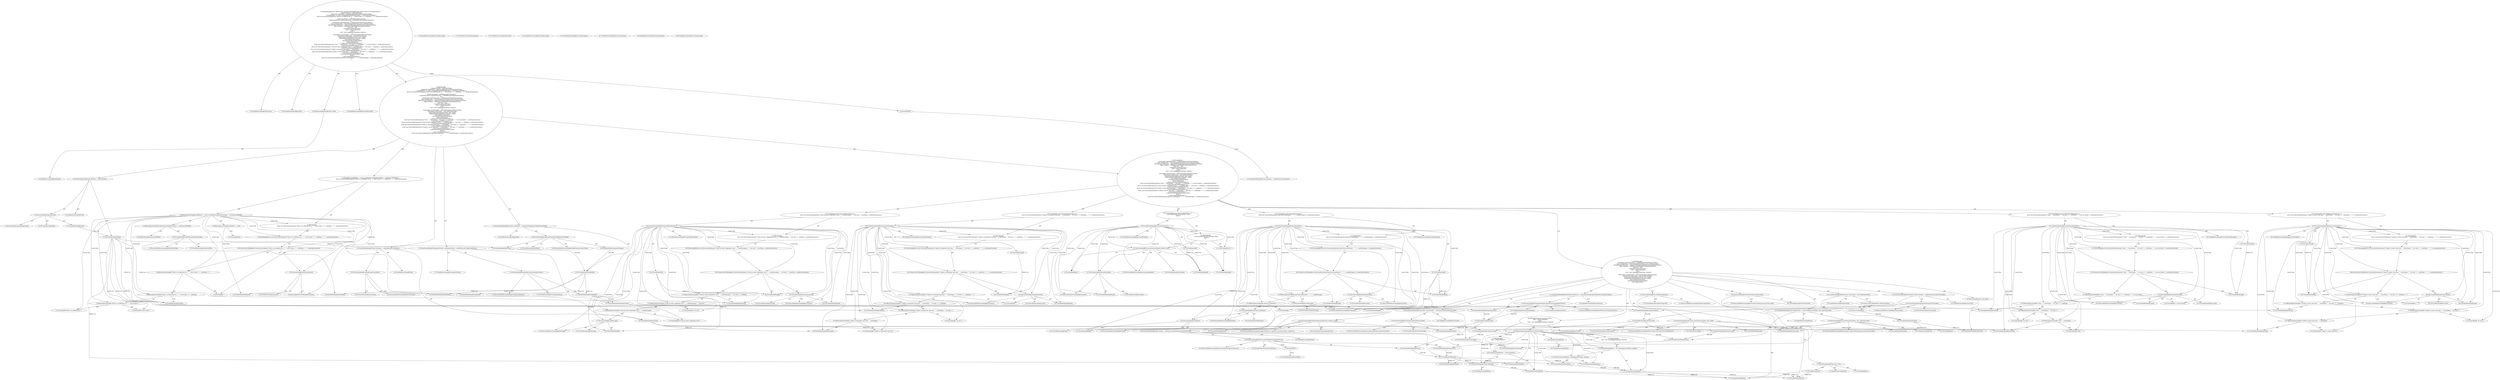 digraph "configureTask#?,BuildElement" {
0 [label="2:CtTypeReferenceImpl@TaskContext" shape=ellipse]
1 [label="2:CtVirtualElement@configureTask" shape=ellipse]
2 [label="2:CtParameterImpl@BuildElement model" shape=ellipse]
3 [label="2:CtTypeReferenceImpl@BuildElement" shape=ellipse]
4 [label="2:CtTypeReferenceImpl@ExecutionException" shape=ellipse]
5 [label="3:CtTypeReferenceImpl@String" shape=ellipse]
6 [label="3:CtExecutableReferenceImpl@getType()" shape=ellipse]
7 [label="3:CtVirtualElement@getType" shape=ellipse]
8 [label="3:CtVariableReadImpl@model" shape=ellipse]
9 [label="3:CtInvocationImpl@model.getType()" shape=ellipse]
10 [label="3:CtVirtualElement@taskType" shape=ellipse]
11 [label="3:CtLocalVariableImpl@String taskType = model.getType()" shape=ellipse]
12 [label="4:CtTypeReferenceImpl@ImportInfo" shape=ellipse]
13 [label="4:CtExecutableReferenceImpl@getDefinition(java.lang.String)" shape=ellipse]
14 [label="4:CtVirtualElement@getDefinition" shape=ellipse]
15 [label="4:CtFieldReadImpl@componentManager" shape=ellipse]
16 [label="4:CtVariableReadImpl@taskType" shape=ellipse]
17 [label="4:CtInvocationImpl@componentManager.getDefinition(taskType)" shape=ellipse]
18 [label="4:CtVirtualElement@taskDefInfo" shape=ellipse]
19 [label="4:CtLocalVariableImpl@ImportInfo taskDefInfo = componentManager.getDefinition(taskType)" shape=ellipse]
20 [label="5:CtVariableReadImpl@taskDefInfo" shape=ellipse]
21 [label="5:CtLiteralImpl@null" shape=ellipse]
22 [label="5:CtBinaryOperatorImpl@(taskDefInfo == null)" shape=ellipse]
23 [label="5:CtExecutableReferenceImpl@getDefinitionType()" shape=ellipse]
24 [label="5:CtVirtualElement@getDefinitionType" shape=ellipse]
25 [label="5:CtVariableReadImpl@taskDefInfo" shape=ellipse]
26 [label="5:CtInvocationImpl@taskDefInfo.getDefinitionType()" shape=ellipse]
27 [label="5:CtFieldReadImpl@AntLibrary.TASKDEF" shape=ellipse]
28 [label="5:CtBinaryOperatorImpl@(taskDefInfo.getDefinitionType() != AntLibrary.TASKDEF)" shape=ellipse]
29 [label="5:CtBinaryOperatorImpl@(taskDefInfo == null) || (taskDefInfo.getDefinitionType() != AntLibrary.TASKDEF)" shape=ellipse]
30 [label="6:CtTypeReferenceImpl@ExecutionException" shape=ellipse]
31 [label="7:CtLiteralImpl@\"There is no defintion for a \"" shape=ellipse]
32 [label="7:CtLiteralImpl@\"task of type <\"" shape=ellipse]
33 [label="7:CtBinaryOperatorImpl@(\"There is no defintion for a \" + \"task of type <\")" shape=ellipse]
34 [label="7:CtVariableReadImpl@taskType" shape=ellipse]
35 [label="7:CtBinaryOperatorImpl@((\"There is no defintion for a \" + \"task of type <\") + taskType)" shape=ellipse]
36 [label="7:CtLiteralImpl@\">\"" shape=ellipse]
37 [label="7:CtBinaryOperatorImpl@((\"There is no defintion for a \" + \"task of type <\") + taskType) + \">\"" shape=ellipse]
38 [label="8:CtExecutableReferenceImpl@getLocation()" shape=ellipse]
39 [label="8:CtVirtualElement@getLocation" shape=ellipse]
40 [label="8:CtVariableReadImpl@model" shape=ellipse]
41 [label="8:CtInvocationImpl@model.getLocation()" shape=ellipse]
42 [label="6:CtConstructorCallImpl@new ExecutionException(((\"There is no defintion for a \" + \"task of type <\") + taskType) + \">\", model.getLocation())" shape=ellipse]
43 [label="6:CtThrowImpl@throw new ExecutionException(((\"There is no defintion for a \" + \"task of type <\") + taskType) + \">\", model.getLocation())" shape=ellipse]
44 [label="5:CtBlockImpl@\{
    throw new ExecutionException(((\"There is no defintion for a \" + \"task of type <\") + taskType) + \">\", model.getLocation());
\}" shape=ellipse]
45 [label="5:CtIfImpl@if ((taskDefInfo == null) || (taskDefInfo.getDefinitionType() != AntLibrary.TASKDEF)) \{
    throw new ExecutionException(((\"There is no defintion for a \" + \"task of type <\") + taskType) + \">\", model.getLocation());
\}" shape=ellipse]
46 [label="10:CtTypeReferenceImpl@String" shape=ellipse]
47 [label="10:CtExecutableReferenceImpl@getClassName()" shape=ellipse]
48 [label="10:CtVirtualElement@getClassName" shape=ellipse]
49 [label="10:CtVariableReadImpl@taskDefInfo" shape=ellipse]
50 [label="10:CtInvocationImpl@taskDefInfo.getClassName()" shape=ellipse]
51 [label="10:CtVirtualElement@className" shape=ellipse]
52 [label="10:CtLocalVariableImpl@String className = taskDefInfo.getClassName()" shape=ellipse]
53 [label="11:CtTypeReferenceImpl@ComponentLibrary" shape=ellipse]
54 [label="11:CtExecutableReferenceImpl@getComponentLibrary()" shape=ellipse]
55 [label="11:CtVirtualElement@getComponentLibrary" shape=ellipse]
56 [label="11:CtVariableReadImpl@taskDefInfo" shape=ellipse]
57 [label="11:CtInvocationImpl@taskDefInfo.getComponentLibrary()" shape=ellipse]
58 [label="11:CtVirtualElement@componentLibrary" shape=ellipse]
59 [label="11:CtLocalVariableImpl@ComponentLibrary componentLibrary = taskDefInfo.getComponentLibrary()" shape=ellipse]
60 [label="13:CtTypeReferenceImpl@ClassLoader" shape=ellipse]
61 [label="13:CtExecutableReferenceImpl@getClassLoader()" shape=ellipse]
62 [label="13:CtVirtualElement@getClassLoader" shape=ellipse]
63 [label="13:CtVariableReadImpl@componentLibrary" shape=ellipse]
64 [label="13:CtInvocationImpl@componentLibrary.getClassLoader()" shape=ellipse]
65 [label="13:CtVirtualElement@taskClassLoader" shape=ellipse]
66 [label="13:CtLocalVariableImpl@ClassLoader taskClassLoader = componentLibrary.getClassLoader()" shape=ellipse]
67 [label="14:CtTypeReferenceImpl@Class" shape=ellipse]
68 [label="14:CtExecutableReferenceImpl@forName(java.lang.String,boolean,java.lang.ClassLoader)" shape=ellipse]
69 [label="14:CtVirtualElement@forName" shape=ellipse]
70 [label="14:CtTypeAccessImpl@Class" shape=ellipse]
71 [label="14:CtVariableReadImpl@className" shape=ellipse]
72 [label="14:CtLiteralImpl@true" shape=ellipse]
73 [label="14:CtVariableReadImpl@taskClassLoader" shape=ellipse]
74 [label="14:CtInvocationImpl@Class.forName(className, true, taskClassLoader)" shape=ellipse]
75 [label="14:CtVirtualElement@elementClass" shape=ellipse]
76 [label="14:CtLocalVariableImpl@Class elementClass = Class.forName(className, true, taskClassLoader)" shape=ellipse]
77 [label="15:CtTypeReferenceImpl@AntLibFactory" shape=ellipse]
78 [label="15:CtExecutableReferenceImpl@getLibFactory(ComponentLibrary)" shape=ellipse]
79 [label="15:CtVirtualElement@getLibFactory" shape=ellipse]
80 [label="15:CtFieldReadImpl@componentManager" shape=ellipse]
81 [label="15:CtVariableReadImpl@componentLibrary" shape=ellipse]
82 [label="15:CtInvocationImpl@componentManager.getLibFactory(componentLibrary)" shape=ellipse]
83 [label="15:CtVirtualElement@libFactory" shape=ellipse]
84 [label="15:CtLocalVariableImpl@AntLibFactory libFactory = componentManager.getLibFactory(componentLibrary)" shape=ellipse]
85 [label="16:CtTypeReferenceImpl@Object" shape=ellipse]
86 [label="16:CtExecutableReferenceImpl@createTaskInstance(java.lang.Class)" shape=ellipse]
87 [label="16:CtVirtualElement@createTaskInstance" shape=ellipse]
88 [label="16:CtVariableReadImpl@libFactory" shape=ellipse]
89 [label="16:CtVariableReadImpl@elementClass" shape=ellipse]
90 [label="16:CtInvocationImpl@libFactory.createTaskInstance(elementClass)" shape=ellipse]
91 [label="16:CtVirtualElement@element" shape=ellipse]
92 [label="16:CtLocalVariableImpl@Object element = libFactory.createTaskInstance(elementClass)" shape=ellipse]
93 [label="17:CtTypeReferenceImpl@Task" shape=ellipse]
94 [label="17:CtLiteralImpl@null" shape=ellipse]
95 [label="17:CtVirtualElement@task" shape=ellipse]
96 [label="17:CtLocalVariableImpl@Task task = null" shape=ellipse]
97 [label="18:CtVariableReadImpl@element" shape=ellipse]
98 [label="18:CtTypeAccessImpl@Task" shape=ellipse]
99 [label="18:CtTypeReferenceImpl@Task" shape=ellipse]
100 [label="18:CtBinaryOperatorImpl@element instanceof Task" shape=ellipse]
101 [label="19:CtVariableWriteImpl@task" shape=ellipse]
102 [label="19:CtVariableReadImpl@((Task) (element))" shape=ellipse]
103 [label="19:CtTypeReferenceImpl@Task" shape=ellipse]
104 [label="19:CtAssignmentImpl@task = ((Task) (element))" shape=ellipse]
105 [label="18:CtBlockImpl@\{
    task = ((Task) (element));
\}" shape=ellipse]
106 [label="21:CtVariableWriteImpl@task" shape=ellipse]
107 [label="21:CtTypeReferenceImpl@TaskAdapter" shape=ellipse]
108 [label="21:CtVariableReadImpl@taskType" shape=ellipse]
109 [label="21:CtVariableReadImpl@element" shape=ellipse]
110 [label="21:CtConstructorCallImpl@new TaskAdapter(taskType, element)" shape=ellipse]
111 [label="21:CtAssignmentImpl@task = new TaskAdapter(taskType, element)" shape=ellipse]
112 [label="20:CtBlockImpl@\{
    task = new TaskAdapter(taskType, element);
\}" shape=ellipse]
113 [label="18:CtIfImpl@if (element instanceof Task) \{
    task = ((Task) (element));
\} else \{
    task = new TaskAdapter(taskType, element);
\}" shape=ellipse]
114 [label="23:CtTypeReferenceImpl@ClassLoader" shape=ellipse]
115 [label="23:CtExecutableReferenceImpl@setContextLoader(java.lang.ClassLoader)" shape=ellipse]
116 [label="23:CtVirtualElement@setContextLoader" shape=ellipse]
117 [label="23:CtVariableReadImpl@taskClassLoader" shape=ellipse]
118 [label="23:CtInvocationImpl@setContextLoader(taskClassLoader)" shape=ellipse]
119 [label="23:CtVirtualElement@currentLoader" shape=ellipse]
120 [label="23:CtLocalVariableImpl@ClassLoader currentLoader = setContextLoader(taskClassLoader)" shape=ellipse]
121 [label="24:CtTypeReferenceImpl@TaskContext" shape=ellipse]
122 [label="24:CtTypeReferenceImpl@TaskContext" shape=ellipse]
123 [label="24:CtThisAccessImpl@this" shape=ellipse]
124 [label="24:CtConstructorCallImpl@new TaskContext(this)" shape=ellipse]
125 [label="24:CtVirtualElement@taskContext" shape=ellipse]
126 [label="24:CtLocalVariableImpl@TaskContext taskContext = new TaskContext(this)" shape=ellipse]
127 [label="25:CtExecutableReferenceImpl@init(java.lang.ClassLoader,Task,BuildElement)" shape=ellipse]
128 [label="25:CtVirtualElement@init" shape=ellipse]
129 [label="25:CtVariableReadImpl@taskContext" shape=ellipse]
130 [label="25:CtVariableReadImpl@taskClassLoader" shape=ellipse]
131 [label="25:CtVariableReadImpl@task" shape=ellipse]
132 [label="25:CtVariableReadImpl@model" shape=ellipse]
133 [label="25:CtInvocationImpl@taskContext.init(taskClassLoader, task, model)" shape=ellipse]
134 [label="26:CtExecutableReferenceImpl@configureElement(<unknown>,java.lang.Object,<unknown>)" shape=ellipse]
135 [label="26:CtVirtualElement@configureElement" shape=ellipse]
136 [label="26:CtVariableReadImpl@libFactory" shape=ellipse]
137 [label="26:CtVariableReadImpl@element" shape=ellipse]
138 [label="26:CtVariableReadImpl@model" shape=ellipse]
139 [label="26:CtInvocationImpl@configureElement(libFactory, element, model)" shape=ellipse]
140 [label="27:CtExecutableReferenceImpl@validateComponent()" shape=ellipse]
141 [label="27:CtVirtualElement@validateComponent" shape=ellipse]
142 [label="27:CtVariableReadImpl@task" shape=ellipse]
143 [label="27:CtInvocationImpl@task.validateComponent()" shape=ellipse]
144 [label="28:CtExecutableReferenceImpl@setContextLoader(java.lang.ClassLoader)" shape=ellipse]
145 [label="28:CtVirtualElement@setContextLoader" shape=ellipse]
146 [label="28:CtVariableReadImpl@currentLoader" shape=ellipse]
147 [label="28:CtInvocationImpl@setContextLoader(currentLoader)" shape=ellipse]
148 [label="29:CtVariableReadImpl@taskContext" shape=ellipse]
149 [label="29:CtReturnImpl@return taskContext" shape=ellipse]
150 [label="12:CtBlockImpl@\{
    ClassLoader taskClassLoader = componentLibrary.getClassLoader();
    Class elementClass = Class.forName(className, true, taskClassLoader);
    AntLibFactory libFactory = componentManager.getLibFactory(componentLibrary);
    Object element = libFactory.createTaskInstance(elementClass);
    Task task = null;
    if (element instanceof Task) \{
        task = ((Task) (element));
    \} else \{
        task = new TaskAdapter(taskType, element);
    \}
    ClassLoader currentLoader = setContextLoader(taskClassLoader);
    TaskContext taskContext = new TaskContext(this);
    taskContext.init(taskClassLoader, task, model);
    configureElement(libFactory, element, model);
    task.validateComponent();
    setContextLoader(currentLoader);
    return taskContext;
\}" shape=ellipse]
151 [label="30:CtVirtualElement@e" shape=ellipse]
152 [label="30:CtTypeReferenceImpl@ClassNotFoundException" shape=ellipse]
153 [label="30:CtCatchVariableImpl@ClassNotFoundException e" shape=ellipse]
154 [label="31:CtTypeReferenceImpl@ExecutionException" shape=ellipse]
155 [label="32:CtLiteralImpl@\"Class \"" shape=ellipse]
156 [label="32:CtVariableReadImpl@className" shape=ellipse]
157 [label="32:CtBinaryOperatorImpl@(\"Class \" + className)" shape=ellipse]
158 [label="32:CtLiteralImpl@\" for task <\"" shape=ellipse]
159 [label="32:CtBinaryOperatorImpl@((\"Class \" + className) + \" for task <\")" shape=ellipse]
160 [label="32:CtVariableReadImpl@taskType" shape=ellipse]
161 [label="32:CtBinaryOperatorImpl@(((\"Class \" + className) + \" for task <\") + taskType)" shape=ellipse]
162 [label="32:CtLiteralImpl@\"> was not found\"" shape=ellipse]
163 [label="32:CtBinaryOperatorImpl@(((\"Class \" + className) + \" for task <\") + taskType) + \"> was not found\"" shape=ellipse]
164 [label="33:CtVariableReadImpl@e" shape=ellipse]
165 [label="34:CtExecutableReferenceImpl@getLocation()" shape=ellipse]
166 [label="34:CtVirtualElement@getLocation" shape=ellipse]
167 [label="34:CtVariableReadImpl@model" shape=ellipse]
168 [label="34:CtInvocationImpl@model.getLocation()" shape=ellipse]
169 [label="31:CtConstructorCallImpl@new ExecutionException((((\"Class \" + className) + \" for task <\") + taskType) + \"> was not found\", e, model.getLocation())" shape=ellipse]
170 [label="31:CtThrowImpl@throw new ExecutionException((((\"Class \" + className) + \" for task <\") + taskType) + \"> was not found\", e, model.getLocation())" shape=ellipse]
171 [label="30:CtBlockImpl@\{
    throw new ExecutionException((((\"Class \" + className) + \" for task <\") + taskType) + \"> was not found\", e, model.getLocation());
\}" shape=ellipse]
172 [label="30:CtCatchImpl@ catch (ClassNotFoundException e) \{
    throw new ExecutionException((((\"Class \" + className) + \" for task <\") + taskType) + \"> was not found\", e, model.getLocation());
\}" shape=ellipse]
173 [label="35:CtVirtualElement@e" shape=ellipse]
174 [label="35:CtTypeReferenceImpl@NoClassDefFoundError" shape=ellipse]
175 [label="35:CtCatchVariableImpl@NoClassDefFoundError e" shape=ellipse]
176 [label="36:CtTypeReferenceImpl@ExecutionException" shape=ellipse]
177 [label="37:CtLiteralImpl@\"Could not load a dependent class (\"" shape=ellipse]
178 [label="37:CtExecutableReferenceImpl@getMessage()" shape=ellipse]
179 [label="37:CtVirtualElement@getMessage" shape=ellipse]
180 [label="37:CtVariableReadImpl@e" shape=ellipse]
181 [label="37:CtInvocationImpl@e.getMessage()" shape=ellipse]
182 [label="37:CtBinaryOperatorImpl@(\"Could not load a dependent class (\" + e.getMessage())" shape=ellipse]
183 [label="37:CtLiteralImpl@\") for task \"" shape=ellipse]
184 [label="37:CtBinaryOperatorImpl@((\"Could not load a dependent class (\" + e.getMessage()) + \") for task \")" shape=ellipse]
185 [label="37:CtVariableReadImpl@taskType" shape=ellipse]
186 [label="37:CtBinaryOperatorImpl@((\"Could not load a dependent class (\" + e.getMessage()) + \") for task \") + taskType" shape=ellipse]
187 [label="38:CtVariableReadImpl@e" shape=ellipse]
188 [label="39:CtExecutableReferenceImpl@getLocation()" shape=ellipse]
189 [label="39:CtVirtualElement@getLocation" shape=ellipse]
190 [label="39:CtVariableReadImpl@model" shape=ellipse]
191 [label="39:CtInvocationImpl@model.getLocation()" shape=ellipse]
192 [label="36:CtConstructorCallImpl@new ExecutionException(((\"Could not load a dependent class (\" + e.getMessage()) + \") for task \") + taskType, e, model.getLocation())" shape=ellipse]
193 [label="36:CtThrowImpl@throw new ExecutionException(((\"Could not load a dependent class (\" + e.getMessage()) + \") for task \") + taskType, e, model.getLocation())" shape=ellipse]
194 [label="35:CtBlockImpl@\{
    throw new ExecutionException(((\"Could not load a dependent class (\" + e.getMessage()) + \") for task \") + taskType, e, model.getLocation());
\}" shape=ellipse]
195 [label="35:CtCatchImpl@ catch (NoClassDefFoundError e) \{
    throw new ExecutionException(((\"Could not load a dependent class (\" + e.getMessage()) + \") for task \") + taskType, e, model.getLocation());
\}" shape=ellipse]
196 [label="40:CtVirtualElement@e" shape=ellipse]
197 [label="40:CtTypeReferenceImpl@InstantiationException" shape=ellipse]
198 [label="40:CtCatchVariableImpl@InstantiationException e" shape=ellipse]
199 [label="41:CtTypeReferenceImpl@ExecutionException" shape=ellipse]
200 [label="42:CtLiteralImpl@\"Unable to instantiate task class \"" shape=ellipse]
201 [label="42:CtVariableReadImpl@className" shape=ellipse]
202 [label="42:CtBinaryOperatorImpl@(\"Unable to instantiate task class \" + className)" shape=ellipse]
203 [label="42:CtLiteralImpl@\" for task <\"" shape=ellipse]
204 [label="42:CtBinaryOperatorImpl@((\"Unable to instantiate task class \" + className) + \" for task <\")" shape=ellipse]
205 [label="42:CtVariableReadImpl@taskType" shape=ellipse]
206 [label="42:CtBinaryOperatorImpl@(((\"Unable to instantiate task class \" + className) + \" for task <\") + taskType)" shape=ellipse]
207 [label="42:CtLiteralImpl@\">\"" shape=ellipse]
208 [label="42:CtBinaryOperatorImpl@(((\"Unable to instantiate task class \" + className) + \" for task <\") + taskType) + \">\"" shape=ellipse]
209 [label="43:CtVariableReadImpl@e" shape=ellipse]
210 [label="44:CtExecutableReferenceImpl@getLocation()" shape=ellipse]
211 [label="44:CtVirtualElement@getLocation" shape=ellipse]
212 [label="44:CtVariableReadImpl@model" shape=ellipse]
213 [label="44:CtInvocationImpl@model.getLocation()" shape=ellipse]
214 [label="41:CtConstructorCallImpl@new ExecutionException((((\"Unable to instantiate task class \" + className) + \" for task <\") + taskType) + \">\", e, model.getLocation())" shape=ellipse]
215 [label="41:CtThrowImpl@throw new ExecutionException((((\"Unable to instantiate task class \" + className) + \" for task <\") + taskType) + \">\", e, model.getLocation())" shape=ellipse]
216 [label="40:CtBlockImpl@\{
    throw new ExecutionException((((\"Unable to instantiate task class \" + className) + \" for task <\") + taskType) + \">\", e, model.getLocation());
\}" shape=ellipse]
217 [label="40:CtCatchImpl@ catch (InstantiationException e) \{
    throw new ExecutionException((((\"Unable to instantiate task class \" + className) + \" for task <\") + taskType) + \">\", e, model.getLocation());
\}" shape=ellipse]
218 [label="45:CtVirtualElement@e" shape=ellipse]
219 [label="45:CtTypeReferenceImpl@IllegalAccessException" shape=ellipse]
220 [label="45:CtCatchVariableImpl@IllegalAccessException e" shape=ellipse]
221 [label="46:CtTypeReferenceImpl@ExecutionException" shape=ellipse]
222 [label="47:CtLiteralImpl@\"Unable to access task class \"" shape=ellipse]
223 [label="47:CtVariableReadImpl@className" shape=ellipse]
224 [label="47:CtBinaryOperatorImpl@(\"Unable to access task class \" + className)" shape=ellipse]
225 [label="47:CtLiteralImpl@\" for task <\"" shape=ellipse]
226 [label="47:CtBinaryOperatorImpl@((\"Unable to access task class \" + className) + \" for task <\")" shape=ellipse]
227 [label="47:CtVariableReadImpl@taskType" shape=ellipse]
228 [label="47:CtBinaryOperatorImpl@(((\"Unable to access task class \" + className) + \" for task <\") + taskType)" shape=ellipse]
229 [label="47:CtLiteralImpl@\">\"" shape=ellipse]
230 [label="47:CtBinaryOperatorImpl@(((\"Unable to access task class \" + className) + \" for task <\") + taskType) + \">\"" shape=ellipse]
231 [label="48:CtVariableReadImpl@e" shape=ellipse]
232 [label="49:CtExecutableReferenceImpl@getLocation()" shape=ellipse]
233 [label="49:CtVirtualElement@getLocation" shape=ellipse]
234 [label="49:CtVariableReadImpl@model" shape=ellipse]
235 [label="49:CtInvocationImpl@model.getLocation()" shape=ellipse]
236 [label="46:CtConstructorCallImpl@new ExecutionException((((\"Unable to access task class \" + className) + \" for task <\") + taskType) + \">\", e, model.getLocation())" shape=ellipse]
237 [label="46:CtThrowImpl@throw new ExecutionException((((\"Unable to access task class \" + className) + \" for task <\") + taskType) + \">\", e, model.getLocation())" shape=ellipse]
238 [label="45:CtBlockImpl@\{
    throw new ExecutionException((((\"Unable to access task class \" + className) + \" for task <\") + taskType) + \">\", e, model.getLocation());
\}" shape=ellipse]
239 [label="45:CtCatchImpl@ catch (IllegalAccessException e) \{
    throw new ExecutionException((((\"Unable to access task class \" + className) + \" for task <\") + taskType) + \">\", e, model.getLocation());
\}" shape=ellipse]
240 [label="50:CtVirtualElement@e" shape=ellipse]
241 [label="50:CtTypeReferenceImpl@ExecutionException" shape=ellipse]
242 [label="50:CtCatchVariableImpl@ExecutionException e" shape=ellipse]
243 [label="51:CtExecutableReferenceImpl@setLocation(boolean)" shape=ellipse]
244 [label="51:CtVirtualElement@setLocation" shape=ellipse]
245 [label="51:CtVariableReadImpl@e" shape=ellipse]
246 [label="51:CtExecutableReferenceImpl@getLocation()" shape=ellipse]
247 [label="51:CtVirtualElement@getLocation" shape=ellipse]
248 [label="51:CtVariableReadImpl@model" shape=ellipse]
249 [label="51:CtInvocationImpl@model.getLocation()" shape=ellipse]
250 [label="51:CtLiteralImpl@false" shape=ellipse]
251 [label="51:CtInvocationImpl@e.setLocation(model.getLocation(), false)" shape=ellipse]
252 [label="52:CtVariableReadImpl@e" shape=ellipse]
253 [label="52:CtThrowImpl@throw e" shape=ellipse]
254 [label="50:CtBlockImpl@\{
    e.setLocation(model.getLocation(), false);
    throw e;
\}" shape=ellipse]
255 [label="50:CtCatchImpl@ catch (ExecutionException e) \{
    e.setLocation(model.getLocation(), false);
    throw e;
\}" shape=ellipse]
256 [label="53:CtVirtualElement@e" shape=ellipse]
257 [label="53:CtTypeReferenceImpl@RuntimeException" shape=ellipse]
258 [label="53:CtCatchVariableImpl@RuntimeException e" shape=ellipse]
259 [label="54:CtTypeReferenceImpl@ExecutionException" shape=ellipse]
260 [label="55:CtExecutableReferenceImpl@getName()" shape=ellipse]
261 [label="55:CtVirtualElement@getName" shape=ellipse]
262 [label="55:CtExecutableReferenceImpl@getClass()" shape=ellipse]
263 [label="55:CtVirtualElement@getClass" shape=ellipse]
264 [label="55:CtVariableReadImpl@e" shape=ellipse]
265 [label="55:CtInvocationImpl@e.getClass()" shape=ellipse]
266 [label="55:CtInvocationImpl@e.getClass().getName()" shape=ellipse]
267 [label="55:CtLiteralImpl@\": \"" shape=ellipse]
268 [label="55:CtBinaryOperatorImpl@(e.getClass().getName() + \": \")" shape=ellipse]
269 [label="55:CtExecutableReferenceImpl@getMessage()" shape=ellipse]
270 [label="55:CtVirtualElement@getMessage" shape=ellipse]
271 [label="55:CtVariableReadImpl@e" shape=ellipse]
272 [label="55:CtInvocationImpl@e.getMessage()" shape=ellipse]
273 [label="55:CtBinaryOperatorImpl@(e.getClass().getName() + \": \") + e.getMessage()" shape=ellipse]
274 [label="55:CtVariableReadImpl@e" shape=ellipse]
275 [label="55:CtExecutableReferenceImpl@getLocation()" shape=ellipse]
276 [label="55:CtVirtualElement@getLocation" shape=ellipse]
277 [label="55:CtVariableReadImpl@model" shape=ellipse]
278 [label="55:CtInvocationImpl@model.getLocation()" shape=ellipse]
279 [label="54:CtConstructorCallImpl@new ExecutionException((e.getClass().getName() + \": \") + e.getMessage(), e, model.getLocation())" shape=ellipse]
280 [label="54:CtThrowImpl@throw new ExecutionException((e.getClass().getName() + \": \") + e.getMessage(), e, model.getLocation())" shape=ellipse]
281 [label="53:CtBlockImpl@\{
    throw new ExecutionException((e.getClass().getName() + \": \") + e.getMessage(), e, model.getLocation());
\}" shape=ellipse]
282 [label="53:CtCatchImpl@ catch (RuntimeException e) \{
    throw new ExecutionException((e.getClass().getName() + \": \") + e.getMessage(), e, model.getLocation());
\}" shape=ellipse]
283 [label="12:CtTryImpl@try \{
    ClassLoader taskClassLoader = componentLibrary.getClassLoader();
    Class elementClass = Class.forName(className, true, taskClassLoader);
    AntLibFactory libFactory = componentManager.getLibFactory(componentLibrary);
    Object element = libFactory.createTaskInstance(elementClass);
    Task task = null;
    if (element instanceof Task) \{
        task = ((Task) (element));
    \} else \{
        task = new TaskAdapter(taskType, element);
    \}
    ClassLoader currentLoader = setContextLoader(taskClassLoader);
    TaskContext taskContext = new TaskContext(this);
    taskContext.init(taskClassLoader, task, model);
    configureElement(libFactory, element, model);
    task.validateComponent();
    setContextLoader(currentLoader);
    return taskContext;
\} catch (ClassNotFoundException e) \{
    throw new ExecutionException((((\"Class \" + className) + \" for task <\") + taskType) + \"> was not found\", e, model.getLocation());
\} catch (NoClassDefFoundError e) \{
    throw new ExecutionException(((\"Could not load a dependent class (\" + e.getMessage()) + \") for task \") + taskType, e, model.getLocation());
\} catch (InstantiationException e) \{
    throw new ExecutionException((((\"Unable to instantiate task class \" + className) + \" for task <\") + taskType) + \">\", e, model.getLocation());
\} catch (IllegalAccessException e) \{
    throw new ExecutionException((((\"Unable to access task class \" + className) + \" for task <\") + taskType) + \">\", e, model.getLocation());
\} catch (ExecutionException e) \{
    e.setLocation(model.getLocation(), false);
    throw e;
\} catch (RuntimeException e) \{
    throw new ExecutionException((e.getClass().getName() + \": \") + e.getMessage(), e, model.getLocation());
\}" shape=ellipse]
284 [label="2:CtBlockImpl@\{
    String taskType = model.getType();
    ImportInfo taskDefInfo = componentManager.getDefinition(taskType);
    if ((taskDefInfo == null) || (taskDefInfo.getDefinitionType() != AntLibrary.TASKDEF)) \{
        throw new ExecutionException(((\"There is no defintion for a \" + \"task of type <\") + taskType) + \">\", model.getLocation());
    \}
    String className = taskDefInfo.getClassName();
    ComponentLibrary componentLibrary = taskDefInfo.getComponentLibrary();
    try \{
        ClassLoader taskClassLoader = componentLibrary.getClassLoader();
        Class elementClass = Class.forName(className, true, taskClassLoader);
        AntLibFactory libFactory = componentManager.getLibFactory(componentLibrary);
        Object element = libFactory.createTaskInstance(elementClass);
        Task task = null;
        if (element instanceof Task) \{
            task = ((Task) (element));
        \} else \{
            task = new TaskAdapter(taskType, element);
        \}
        ClassLoader currentLoader = setContextLoader(taskClassLoader);
        TaskContext taskContext = new TaskContext(this);
        taskContext.init(taskClassLoader, task, model);
        configureElement(libFactory, element, model);
        task.validateComponent();
        setContextLoader(currentLoader);
        return taskContext;
    \} catch (ClassNotFoundException e) \{
        throw new ExecutionException((((\"Class \" + className) + \" for task <\") + taskType) + \"> was not found\", e, model.getLocation());
    \} catch (NoClassDefFoundError e) \{
        throw new ExecutionException(((\"Could not load a dependent class (\" + e.getMessage()) + \") for task \") + taskType, e, model.getLocation());
    \} catch (InstantiationException e) \{
        throw new ExecutionException((((\"Unable to instantiate task class \" + className) + \" for task <\") + taskType) + \">\", e, model.getLocation());
    \} catch (IllegalAccessException e) \{
        throw new ExecutionException((((\"Unable to access task class \" + className) + \" for task <\") + taskType) + \">\", e, model.getLocation());
    \} catch (ExecutionException e) \{
        e.setLocation(model.getLocation(), false);
        throw e;
    \} catch (RuntimeException e) \{
        throw new ExecutionException((e.getClass().getName() + \": \") + e.getMessage(), e, model.getLocation());
    \}
\}" shape=ellipse]
285 [label="2:CtMethodImpl@private TaskContext configureTask(BuildElement model) throws ExecutionException \{
    String taskType = model.getType();
    ImportInfo taskDefInfo = componentManager.getDefinition(taskType);
    if ((taskDefInfo == null) || (taskDefInfo.getDefinitionType() != AntLibrary.TASKDEF)) \{
        throw new ExecutionException(((\"There is no defintion for a \" + \"task of type <\") + taskType) + \">\", model.getLocation());
    \}
    String className = taskDefInfo.getClassName();
    ComponentLibrary componentLibrary = taskDefInfo.getComponentLibrary();
    try \{
        ClassLoader taskClassLoader = componentLibrary.getClassLoader();
        Class elementClass = Class.forName(className, true, taskClassLoader);
        AntLibFactory libFactory = componentManager.getLibFactory(componentLibrary);
        Object element = libFactory.createTaskInstance(elementClass);
        Task task = null;
        if (element instanceof Task) \{
            task = ((Task) (element));
        \} else \{
            task = new TaskAdapter(taskType, element);
        \}
        ClassLoader currentLoader = setContextLoader(taskClassLoader);
        TaskContext taskContext = new TaskContext(this);
        taskContext.init(taskClassLoader, task, model);
        configureElement(libFactory, element, model);
        task.validateComponent();
        setContextLoader(currentLoader);
        return taskContext;
    \} catch (ClassNotFoundException e) \{
        throw new ExecutionException((((\"Class \" + className) + \" for task <\") + taskType) + \"> was not found\", e, model.getLocation());
    \} catch (NoClassDefFoundError e) \{
        throw new ExecutionException(((\"Could not load a dependent class (\" + e.getMessage()) + \") for task \") + taskType, e, model.getLocation());
    \} catch (InstantiationException e) \{
        throw new ExecutionException((((\"Unable to instantiate task class \" + className) + \" for task <\") + taskType) + \">\", e, model.getLocation());
    \} catch (IllegalAccessException e) \{
        throw new ExecutionException((((\"Unable to access task class \" + className) + \" for task <\") + taskType) + \">\", e, model.getLocation());
    \} catch (ExecutionException e) \{
        e.setLocation(model.getLocation(), false);
        throw e;
    \} catch (RuntimeException e) \{
        throw new ExecutionException((e.getClass().getName() + \": \") + e.getMessage(), e, model.getLocation());
    \}
\}" shape=ellipse]
286 [label="12:Insert@INSERT" shape=ellipse]
287 [label="12:CtLocalVariableImpl@String localName = taskDefInfo.getLocalName()" shape=ellipse]
288 [label="17:Insert@INSERT" shape=ellipse]
289 [label="17:CtVariableReadImpl@localName" shape=ellipse]
2 -> 3 [label="AST"];
8 -> 10 [label="Data Dep"];
9 -> 7 [label="AST"];
9 -> 8 [label="AST"];
9 -> 6 [label="AST"];
10 -> 16 [label="Define-Use"];
10 -> 34 [label="Define-Use"];
10 -> 108 [label="Define-Use"];
10 -> 160 [label="Define-Use"];
10 -> 185 [label="Define-Use"];
10 -> 205 [label="Define-Use"];
10 -> 227 [label="Define-Use"];
11 -> 10 [label="AST"];
11 -> 5 [label="AST"];
11 -> 9 [label="AST"];
15 -> 18 [label="Data Dep"];
16 -> 18 [label="Data Dep"];
17 -> 14 [label="AST"];
17 -> 15 [label="AST"];
17 -> 13 [label="AST"];
17 -> 16 [label="AST"];
18 -> 20 [label="Define-Use"];
18 -> 25 [label="Define-Use"];
18 -> 49 [label="Define-Use"];
18 -> 56 [label="Define-Use"];
19 -> 18 [label="AST"];
19 -> 12 [label="AST"];
19 -> 17 [label="AST"];
22 -> 20 [label="AST"];
22 -> 21 [label="AST"];
26 -> 24 [label="AST"];
26 -> 25 [label="AST"];
26 -> 23 [label="AST"];
28 -> 26 [label="AST"];
28 -> 27 [label="AST"];
29 -> 22 [label="AST"];
29 -> 28 [label="AST"];
29 -> 44 [label="Control Dep"];
29 -> 43 [label="Control Dep"];
29 -> 42 [label="Control Dep"];
29 -> 37 [label="Control Dep"];
29 -> 35 [label="Control Dep"];
29 -> 33 [label="Control Dep"];
29 -> 31 [label="Control Dep"];
29 -> 32 [label="Control Dep"];
29 -> 34 [label="Control Dep"];
29 -> 36 [label="Control Dep"];
29 -> 41 [label="Control Dep"];
29 -> 38 [label="Control Dep"];
29 -> 40 [label="Control Dep"];
33 -> 31 [label="AST"];
33 -> 32 [label="AST"];
35 -> 33 [label="AST"];
35 -> 34 [label="AST"];
37 -> 35 [label="AST"];
37 -> 36 [label="AST"];
41 -> 39 [label="AST"];
41 -> 40 [label="AST"];
41 -> 38 [label="AST"];
42 -> 37 [label="AST"];
42 -> 41 [label="AST"];
43 -> 42 [label="AST"];
44 -> 43 [label="AST"];
45 -> 29 [label="AST"];
45 -> 44 [label="AST"];
49 -> 51 [label="Data Dep"];
50 -> 48 [label="AST"];
50 -> 49 [label="AST"];
50 -> 47 [label="AST"];
51 -> 71 [label="Define-Use"];
51 -> 156 [label="Define-Use"];
51 -> 201 [label="Define-Use"];
51 -> 223 [label="Define-Use"];
52 -> 51 [label="AST"];
52 -> 46 [label="AST"];
52 -> 50 [label="AST"];
56 -> 58 [label="Data Dep"];
57 -> 55 [label="AST"];
57 -> 56 [label="AST"];
57 -> 54 [label="AST"];
58 -> 63 [label="Define-Use"];
58 -> 81 [label="Define-Use"];
59 -> 58 [label="AST"];
59 -> 53 [label="AST"];
59 -> 57 [label="AST"];
63 -> 65 [label="Data Dep"];
64 -> 62 [label="AST"];
64 -> 63 [label="AST"];
64 -> 61 [label="AST"];
65 -> 73 [label="Define-Use"];
65 -> 117 [label="Define-Use"];
65 -> 130 [label="Define-Use"];
66 -> 65 [label="AST"];
66 -> 60 [label="AST"];
66 -> 64 [label="AST"];
71 -> 75 [label="Data Dep"];
73 -> 75 [label="Data Dep"];
74 -> 69 [label="AST"];
74 -> 70 [label="AST"];
74 -> 68 [label="AST"];
74 -> 71 [label="AST"];
74 -> 72 [label="AST"];
74 -> 73 [label="AST"];
75 -> 89 [label="Define-Use"];
76 -> 75 [label="AST"];
76 -> 67 [label="AST"];
76 -> 74 [label="AST"];
80 -> 83 [label="Data Dep"];
81 -> 83 [label="Data Dep"];
82 -> 79 [label="AST"];
82 -> 80 [label="AST"];
82 -> 78 [label="AST"];
82 -> 81 [label="AST"];
83 -> 88 [label="Define-Use"];
83 -> 136 [label="Define-Use"];
84 -> 83 [label="AST"];
84 -> 77 [label="AST"];
84 -> 82 [label="AST"];
88 -> 91 [label="Data Dep"];
89 -> 91 [label="Data Dep"];
90 -> 87 [label="AST"];
90 -> 88 [label="AST"];
90 -> 86 [label="AST"];
90 -> 89 [label="AST"];
90 -> 288 [label="Action"];
91 -> 97 [label="Define-Use"];
91 -> 102 [label="Define-Use"];
91 -> 109 [label="Define-Use"];
91 -> 137 [label="Define-Use"];
92 -> 91 [label="AST"];
92 -> 85 [label="AST"];
92 -> 90 [label="AST"];
95 -> 131 [label="Define-Use"];
95 -> 142 [label="Define-Use"];
96 -> 95 [label="AST"];
96 -> 93 [label="AST"];
96 -> 94 [label="AST"];
98 -> 99 [label="AST"];
100 -> 97 [label="AST"];
100 -> 98 [label="AST"];
100 -> 105 [label="Control Dep"];
100 -> 104 [label="Control Dep"];
100 -> 101 [label="Control Dep"];
100 -> 102 [label="Control Dep"];
100 -> 112 [label="Control Dep"];
100 -> 111 [label="Control Dep"];
100 -> 106 [label="Control Dep"];
100 -> 110 [label="Control Dep"];
100 -> 108 [label="Control Dep"];
100 -> 109 [label="Control Dep"];
101 -> 131 [label="Define-Use"];
101 -> 142 [label="Define-Use"];
102 -> 103 [label="AST"];
102 -> 101 [label="Data Dep"];
104 -> 101 [label="AST"];
104 -> 102 [label="AST"];
105 -> 104 [label="AST"];
106 -> 131 [label="Define-Use"];
106 -> 142 [label="Define-Use"];
108 -> 106 [label="Data Dep"];
109 -> 106 [label="Data Dep"];
110 -> 108 [label="AST"];
110 -> 109 [label="AST"];
111 -> 106 [label="AST"];
111 -> 110 [label="AST"];
112 -> 111 [label="AST"];
113 -> 100 [label="AST"];
113 -> 105 [label="AST"];
113 -> 112 [label="AST"];
117 -> 119 [label="Data Dep"];
118 -> 116 [label="AST"];
118 -> 115 [label="AST"];
118 -> 117 [label="AST"];
119 -> 146 [label="Define-Use"];
120 -> 119 [label="AST"];
120 -> 114 [label="AST"];
120 -> 118 [label="AST"];
123 -> 125 [label="Data Dep"];
124 -> 123 [label="AST"];
125 -> 129 [label="Define-Use"];
125 -> 148 [label="Define-Use"];
126 -> 125 [label="AST"];
126 -> 121 [label="AST"];
126 -> 124 [label="AST"];
133 -> 128 [label="AST"];
133 -> 129 [label="AST"];
133 -> 127 [label="AST"];
133 -> 130 [label="AST"];
133 -> 131 [label="AST"];
133 -> 132 [label="AST"];
139 -> 135 [label="AST"];
139 -> 134 [label="AST"];
139 -> 136 [label="AST"];
139 -> 137 [label="AST"];
139 -> 138 [label="AST"];
143 -> 141 [label="AST"];
143 -> 142 [label="AST"];
143 -> 140 [label="AST"];
147 -> 145 [label="AST"];
147 -> 144 [label="AST"];
147 -> 146 [label="AST"];
149 -> 148 [label="AST"];
150 -> 66 [label="AST"];
150 -> 76 [label="AST"];
150 -> 84 [label="AST"];
150 -> 92 [label="AST"];
150 -> 96 [label="AST"];
150 -> 113 [label="AST"];
150 -> 120 [label="AST"];
150 -> 126 [label="AST"];
150 -> 133 [label="AST"];
150 -> 139 [label="AST"];
150 -> 143 [label="AST"];
150 -> 147 [label="AST"];
150 -> 149 [label="AST"];
151 -> 164 [label="Define-Use"];
153 -> 151 [label="AST"];
153 -> 152 [label="AST"];
153 -> 171 [label="Control Dep"];
153 -> 170 [label="Control Dep"];
153 -> 169 [label="Control Dep"];
153 -> 163 [label="Control Dep"];
153 -> 161 [label="Control Dep"];
153 -> 159 [label="Control Dep"];
153 -> 157 [label="Control Dep"];
153 -> 155 [label="Control Dep"];
153 -> 156 [label="Control Dep"];
153 -> 158 [label="Control Dep"];
153 -> 160 [label="Control Dep"];
153 -> 162 [label="Control Dep"];
153 -> 164 [label="Control Dep"];
153 -> 168 [label="Control Dep"];
153 -> 165 [label="Control Dep"];
153 -> 167 [label="Control Dep"];
157 -> 155 [label="AST"];
157 -> 156 [label="AST"];
159 -> 157 [label="AST"];
159 -> 158 [label="AST"];
161 -> 159 [label="AST"];
161 -> 160 [label="AST"];
163 -> 161 [label="AST"];
163 -> 162 [label="AST"];
168 -> 166 [label="AST"];
168 -> 167 [label="AST"];
168 -> 165 [label="AST"];
169 -> 163 [label="AST"];
169 -> 164 [label="AST"];
169 -> 168 [label="AST"];
170 -> 169 [label="AST"];
171 -> 170 [label="AST"];
172 -> 153 [label="AST"];
172 -> 171 [label="AST"];
173 -> 180 [label="Define-Use"];
173 -> 187 [label="Define-Use"];
175 -> 173 [label="AST"];
175 -> 174 [label="AST"];
175 -> 194 [label="Control Dep"];
175 -> 193 [label="Control Dep"];
175 -> 192 [label="Control Dep"];
175 -> 186 [label="Control Dep"];
175 -> 184 [label="Control Dep"];
175 -> 182 [label="Control Dep"];
175 -> 177 [label="Control Dep"];
175 -> 181 [label="Control Dep"];
175 -> 178 [label="Control Dep"];
175 -> 180 [label="Control Dep"];
175 -> 183 [label="Control Dep"];
175 -> 185 [label="Control Dep"];
175 -> 187 [label="Control Dep"];
175 -> 191 [label="Control Dep"];
175 -> 188 [label="Control Dep"];
175 -> 190 [label="Control Dep"];
181 -> 179 [label="AST"];
181 -> 180 [label="AST"];
181 -> 178 [label="AST"];
182 -> 177 [label="AST"];
182 -> 181 [label="AST"];
184 -> 182 [label="AST"];
184 -> 183 [label="AST"];
186 -> 184 [label="AST"];
186 -> 185 [label="AST"];
191 -> 189 [label="AST"];
191 -> 190 [label="AST"];
191 -> 188 [label="AST"];
192 -> 186 [label="AST"];
192 -> 187 [label="AST"];
192 -> 191 [label="AST"];
193 -> 192 [label="AST"];
194 -> 193 [label="AST"];
195 -> 175 [label="AST"];
195 -> 194 [label="AST"];
196 -> 209 [label="Define-Use"];
198 -> 196 [label="AST"];
198 -> 197 [label="AST"];
198 -> 216 [label="Control Dep"];
198 -> 215 [label="Control Dep"];
198 -> 214 [label="Control Dep"];
198 -> 208 [label="Control Dep"];
198 -> 206 [label="Control Dep"];
198 -> 204 [label="Control Dep"];
198 -> 202 [label="Control Dep"];
198 -> 200 [label="Control Dep"];
198 -> 201 [label="Control Dep"];
198 -> 203 [label="Control Dep"];
198 -> 205 [label="Control Dep"];
198 -> 207 [label="Control Dep"];
198 -> 209 [label="Control Dep"];
198 -> 213 [label="Control Dep"];
198 -> 210 [label="Control Dep"];
198 -> 212 [label="Control Dep"];
202 -> 200 [label="AST"];
202 -> 201 [label="AST"];
204 -> 202 [label="AST"];
204 -> 203 [label="AST"];
206 -> 204 [label="AST"];
206 -> 205 [label="AST"];
208 -> 206 [label="AST"];
208 -> 207 [label="AST"];
213 -> 211 [label="AST"];
213 -> 212 [label="AST"];
213 -> 210 [label="AST"];
214 -> 208 [label="AST"];
214 -> 209 [label="AST"];
214 -> 213 [label="AST"];
215 -> 214 [label="AST"];
216 -> 215 [label="AST"];
217 -> 198 [label="AST"];
217 -> 216 [label="AST"];
218 -> 231 [label="Define-Use"];
220 -> 218 [label="AST"];
220 -> 219 [label="AST"];
220 -> 238 [label="Control Dep"];
220 -> 237 [label="Control Dep"];
220 -> 236 [label="Control Dep"];
220 -> 230 [label="Control Dep"];
220 -> 228 [label="Control Dep"];
220 -> 226 [label="Control Dep"];
220 -> 224 [label="Control Dep"];
220 -> 222 [label="Control Dep"];
220 -> 223 [label="Control Dep"];
220 -> 225 [label="Control Dep"];
220 -> 227 [label="Control Dep"];
220 -> 229 [label="Control Dep"];
220 -> 231 [label="Control Dep"];
220 -> 235 [label="Control Dep"];
220 -> 232 [label="Control Dep"];
220 -> 234 [label="Control Dep"];
224 -> 222 [label="AST"];
224 -> 223 [label="AST"];
226 -> 224 [label="AST"];
226 -> 225 [label="AST"];
228 -> 226 [label="AST"];
228 -> 227 [label="AST"];
230 -> 228 [label="AST"];
230 -> 229 [label="AST"];
235 -> 233 [label="AST"];
235 -> 234 [label="AST"];
235 -> 232 [label="AST"];
236 -> 230 [label="AST"];
236 -> 231 [label="AST"];
236 -> 235 [label="AST"];
237 -> 236 [label="AST"];
238 -> 237 [label="AST"];
239 -> 220 [label="AST"];
239 -> 238 [label="AST"];
240 -> 245 [label="Define-Use"];
240 -> 252 [label="Define-Use"];
242 -> 240 [label="AST"];
242 -> 241 [label="AST"];
242 -> 254 [label="Control Dep"];
242 -> 251 [label="Control Dep"];
242 -> 243 [label="Control Dep"];
242 -> 245 [label="Control Dep"];
242 -> 249 [label="Control Dep"];
242 -> 246 [label="Control Dep"];
242 -> 248 [label="Control Dep"];
242 -> 250 [label="Control Dep"];
242 -> 253 [label="Control Dep"];
242 -> 252 [label="Control Dep"];
249 -> 247 [label="AST"];
249 -> 248 [label="AST"];
249 -> 246 [label="AST"];
251 -> 244 [label="AST"];
251 -> 245 [label="AST"];
251 -> 243 [label="AST"];
251 -> 249 [label="AST"];
251 -> 250 [label="AST"];
253 -> 252 [label="AST"];
254 -> 251 [label="AST"];
254 -> 253 [label="AST"];
255 -> 242 [label="AST"];
255 -> 254 [label="AST"];
256 -> 264 [label="Define-Use"];
256 -> 271 [label="Define-Use"];
256 -> 274 [label="Define-Use"];
258 -> 256 [label="AST"];
258 -> 257 [label="AST"];
258 -> 281 [label="Control Dep"];
258 -> 280 [label="Control Dep"];
258 -> 279 [label="Control Dep"];
258 -> 273 [label="Control Dep"];
258 -> 268 [label="Control Dep"];
258 -> 266 [label="Control Dep"];
258 -> 260 [label="Control Dep"];
258 -> 265 [label="Control Dep"];
258 -> 262 [label="Control Dep"];
258 -> 264 [label="Control Dep"];
258 -> 267 [label="Control Dep"];
258 -> 272 [label="Control Dep"];
258 -> 269 [label="Control Dep"];
258 -> 271 [label="Control Dep"];
258 -> 274 [label="Control Dep"];
258 -> 278 [label="Control Dep"];
258 -> 275 [label="Control Dep"];
258 -> 277 [label="Control Dep"];
265 -> 263 [label="AST"];
265 -> 264 [label="AST"];
265 -> 262 [label="AST"];
266 -> 261 [label="AST"];
266 -> 265 [label="AST"];
266 -> 260 [label="AST"];
268 -> 266 [label="AST"];
268 -> 267 [label="AST"];
272 -> 270 [label="AST"];
272 -> 271 [label="AST"];
272 -> 269 [label="AST"];
273 -> 268 [label="AST"];
273 -> 272 [label="AST"];
278 -> 276 [label="AST"];
278 -> 277 [label="AST"];
278 -> 275 [label="AST"];
279 -> 273 [label="AST"];
279 -> 274 [label="AST"];
279 -> 278 [label="AST"];
280 -> 279 [label="AST"];
281 -> 280 [label="AST"];
282 -> 258 [label="AST"];
282 -> 281 [label="AST"];
283 -> 150 [label="AST"];
283 -> 172 [label="AST"];
283 -> 195 [label="AST"];
283 -> 217 [label="AST"];
283 -> 239 [label="AST"];
283 -> 255 [label="AST"];
283 -> 282 [label="AST"];
284 -> 11 [label="AST"];
284 -> 19 [label="AST"];
284 -> 45 [label="AST"];
284 -> 52 [label="AST"];
284 -> 59 [label="AST"];
284 -> 283 [label="AST"];
285 -> 1 [label="AST"];
285 -> 0 [label="AST"];
285 -> 2 [label="AST"];
285 -> 4 [label="AST"];
285 -> 284 [label="AST"];
285 -> 286 [label="Action"];
286 -> 287 [label="Action"];
288 -> 289 [label="Action"];
}